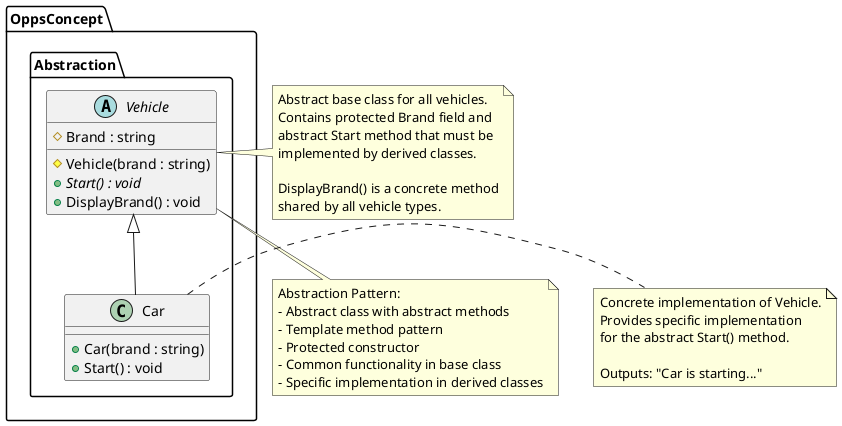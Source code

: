 @startuml Vehicle Class Diagram


namespace OppsConcept.Abstraction {
    abstract class Vehicle {
        # Brand : string
        # Vehicle(brand : string)
        + {abstract} Start() : void
        + DisplayBrand() : void
    }

    class Car {
        + Car(brand : string)
        + Start() : void
    }

    Vehicle <|-- Car
}

note right of Vehicle
    Abstract base class for all vehicles.
    Contains protected Brand field and
    abstract Start method that must be
    implemented by derived classes.
    
    DisplayBrand() is a concrete method
    shared by all vehicle types.
end note

note right of Car
    Concrete implementation of Vehicle.
    Provides specific implementation
    for the abstract Start() method.
    
    Outputs: "Car is starting..."
end note

note bottom of Vehicle
    Abstraction Pattern:
    - Abstract class with abstract methods
    - Template method pattern
    - Protected constructor
    - Common functionality in base class
    - Specific implementation in derived classes
end note

@enduml
